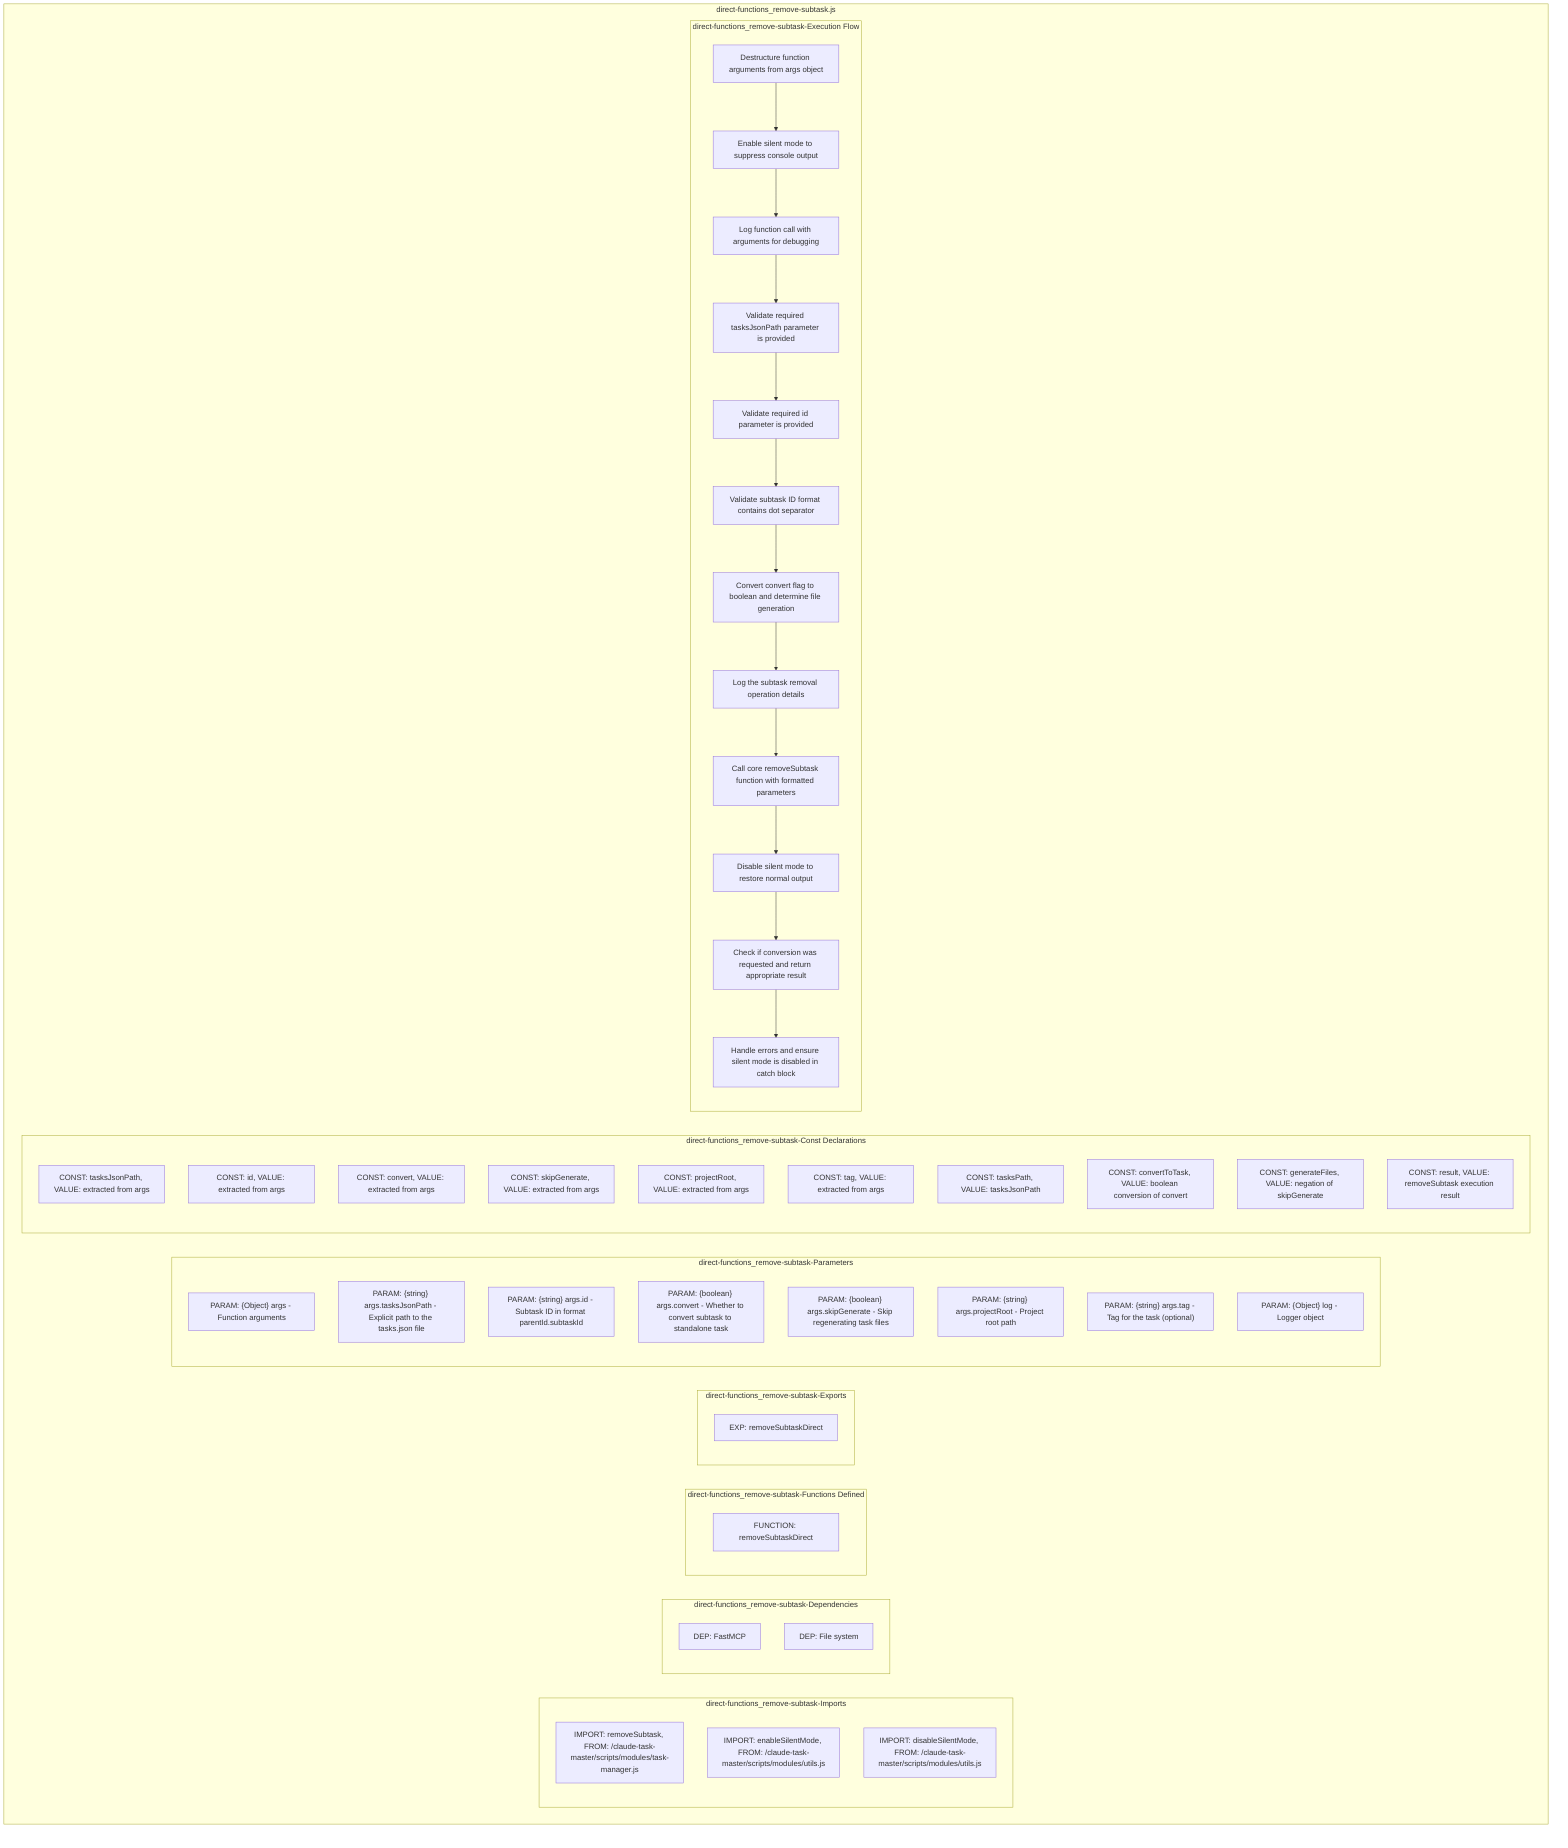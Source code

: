 flowchart TB
    subgraph removeSubtaskImports["direct-functions_remove-subtask-Imports"]
        I1["IMPORT: removeSubtask, FROM: /claude-task-master/scripts/modules/task-manager.js"]
        I2["IMPORT: enableSilentMode, FROM: /claude-task-master/scripts/modules/utils.js"]
        I3["IMPORT: disableSilentMode, FROM: /claude-task-master/scripts/modules/utils.js"]
    end
    
    subgraph removeSubtaskDependencies["direct-functions_remove-subtask-Dependencies"]
        D1["DEP: FastMCP"]
        D2["DEP: File system"]
    end
    
    subgraph removeSubtaskFunctionsDefined["direct-functions_remove-subtask-Functions Defined"]
        FU1["FUNCTION: removeSubtaskDirect"]
    end
    
    subgraph removeSubtaskExports["direct-functions_remove-subtask-Exports"]
        E1["EXP: removeSubtaskDirect"]
    end
    
    subgraph removeSubtaskParameters["direct-functions_remove-subtask-Parameters"]
        P1["PARAM: {Object} args - Function arguments"]
        P2["PARAM: {string} args.tasksJsonPath - Explicit path to the tasks.json file"]
        P3["PARAM: {string} args.id - Subtask ID in format parentId.subtaskId"]
        P4["PARAM: {boolean} args.convert - Whether to convert subtask to standalone task"]
        P5["PARAM: {boolean} args.skipGenerate - Skip regenerating task files"]
        P6["PARAM: {string} args.projectRoot - Project root path"]
        P7["PARAM: {string} args.tag - Tag for the task (optional)"]
        P8["PARAM: {Object} log - Logger object"]
    end
    
    subgraph removeSubtaskConstants["direct-functions_remove-subtask-Const Declarations"]
        C1["CONST: tasksJsonPath, VALUE: extracted from args"]
        C2["CONST: id, VALUE: extracted from args"]
        C3["CONST: convert, VALUE: extracted from args"]
        C4["CONST: skipGenerate, VALUE: extracted from args"]
        C5["CONST: projectRoot, VALUE: extracted from args"]
        C6["CONST: tag, VALUE: extracted from args"]
        C7["CONST: tasksPath, VALUE: tasksJsonPath"]
        C8["CONST: convertToTask, VALUE: boolean conversion of convert"]
        C9["CONST: generateFiles, VALUE: negation of skipGenerate"]
        C10["CONST: result, VALUE: removeSubtask execution result"]
    end
    
    subgraph removeSubtaskExecutionFlow["direct-functions_remove-subtask-Execution Flow"]
        FL1["Destructure function arguments from args object"]
        FL2["Enable silent mode to suppress console output"]
        FL3["Log function call with arguments for debugging"]
        FL4["Validate required tasksJsonPath parameter is provided"]
        FL5["Validate required id parameter is provided"]
        FL6["Validate subtask ID format contains dot separator"]
        FL7["Convert convert flag to boolean and determine file generation"]
        FL8["Log the subtask removal operation details"]
        FL9["Call core removeSubtask function with formatted parameters"]
        FL10["Disable silent mode to restore normal output"]
        FL11["Check if conversion was requested and return appropriate result"]
        FL12["Handle errors and ensure silent mode is disabled in catch block"]
    end
    
    subgraph removeSubtask["direct-functions_remove-subtask.js"]
        removeSubtaskImports
        removeSubtaskDependencies
        removeSubtaskFunctionsDefined
        removeSubtaskExports
        removeSubtaskParameters
        removeSubtaskConstants
        removeSubtaskExecutionFlow
    end
    
    FL1 --> FL2
    FL2 --> FL3
    FL3 --> FL4
    FL4 --> FL5
    FL5 --> FL6
    FL6 --> FL7
    FL7 --> FL8
    FL8 --> FL9
    FL9 --> FL10
    FL10 --> FL11
    FL11 --> FL12